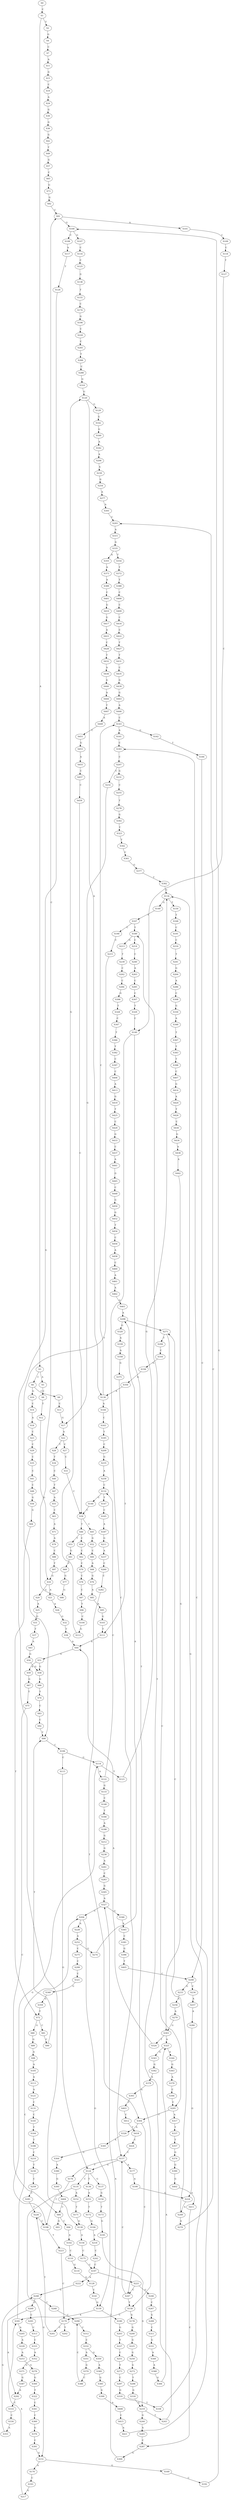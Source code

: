 strict digraph  {
	S0 -> S1 [ label = C ];
	S1 -> S2 [ label = T ];
	S1 -> S3 [ label = A ];
	S2 -> S4 [ label = G ];
	S3 -> S5 [ label = A ];
	S3 -> S6 [ label = C ];
	S4 -> S7 [ label = C ];
	S5 -> S8 [ label = C ];
	S6 -> S9 [ label = C ];
	S6 -> S10 [ label = G ];
	S7 -> S11 [ label = A ];
	S8 -> S12 [ label = T ];
	S9 -> S13 [ label = C ];
	S10 -> S14 [ label = C ];
	S11 -> S15 [ label = G ];
	S12 -> S16 [ label = G ];
	S13 -> S17 [ label = G ];
	S14 -> S18 [ label = A ];
	S15 -> S19 [ label = C ];
	S16 -> S20 [ label = G ];
	S16 -> S21 [ label = A ];
	S17 -> S22 [ label = A ];
	S18 -> S23 [ label = C ];
	S19 -> S24 [ label = A ];
	S20 -> S25 [ label = A ];
	S21 -> S26 [ label = A ];
	S22 -> S27 [ label = C ];
	S22 -> S28 [ label = T ];
	S23 -> S29 [ label = C ];
	S24 -> S30 [ label = G ];
	S25 -> S31 [ label = G ];
	S26 -> S32 [ label = G ];
	S27 -> S33 [ label = C ];
	S28 -> S34 [ label = T ];
	S29 -> S35 [ label = C ];
	S30 -> S36 [ label = G ];
	S31 -> S37 [ label = T ];
	S32 -> S38 [ label = T ];
	S33 -> S39 [ label = C ];
	S34 -> S40 [ label = C ];
	S35 -> S41 [ label = C ];
	S36 -> S42 [ label = G ];
	S37 -> S43 [ label = A ];
	S38 -> S44 [ label = A ];
	S39 -> S45 [ label = C ];
	S39 -> S46 [ label = T ];
	S40 -> S47 [ label = T ];
	S41 -> S48 [ label = C ];
	S42 -> S49 [ label = T ];
	S43 -> S50 [ label = G ];
	S44 -> S51 [ label = G ];
	S45 -> S52 [ label = G ];
	S46 -> S53 [ label = T ];
	S46 -> S54 [ label = C ];
	S47 -> S55 [ label = A ];
	S48 -> S56 [ label = G ];
	S49 -> S57 [ label = G ];
	S50 -> S58 [ label = G ];
	S51 -> S59 [ label = A ];
	S51 -> S58 [ label = G ];
	S52 -> S60 [ label = C ];
	S53 -> S61 [ label = G ];
	S54 -> S62 [ label = C ];
	S55 -> S63 [ label = C ];
	S56 -> S64 [ label = G ];
	S57 -> S65 [ label = C ];
	S58 -> S66 [ label = G ];
	S59 -> S67 [ label = G ];
	S60 -> S68 [ label = A ];
	S61 -> S69 [ label = C ];
	S62 -> S70 [ label = C ];
	S63 -> S71 [ label = A ];
	S64 -> S72 [ label = T ];
	S65 -> S73 [ label = G ];
	S66 -> S74 [ label = T ];
	S67 -> S75 [ label = T ];
	S68 -> S76 [ label = G ];
	S69 -> S77 [ label = G ];
	S70 -> S78 [ label = C ];
	S71 -> S79 [ label = A ];
	S72 -> S80 [ label = G ];
	S72 -> S81 [ label = C ];
	S73 -> S82 [ label = G ];
	S74 -> S83 [ label = C ];
	S75 -> S84 [ label = C ];
	S76 -> S85 [ label = A ];
	S77 -> S86 [ label = G ];
	S78 -> S87 [ label = C ];
	S79 -> S88 [ label = C ];
	S80 -> S89 [ label = G ];
	S81 -> S90 [ label = C ];
	S82 -> S91 [ label = C ];
	S83 -> S92 [ label = C ];
	S84 -> S93 [ label = G ];
	S84 -> S94 [ label = C ];
	S85 -> S95 [ label = A ];
	S86 -> S91 [ label = C ];
	S87 -> S96 [ label = T ];
	S88 -> S97 [ label = T ];
	S89 -> S98 [ label = A ];
	S90 -> S99 [ label = T ];
	S91 -> S100 [ label = G ];
	S91 -> S101 [ label = A ];
	S92 -> S99 [ label = T ];
	S94 -> S102 [ label = A ];
	S95 -> S103 [ label = G ];
	S96 -> S104 [ label = C ];
	S97 -> S16 [ label = G ];
	S98 -> S105 [ label = A ];
	S99 -> S106 [ label = C ];
	S100 -> S107 [ label = G ];
	S100 -> S108 [ label = C ];
	S101 -> S109 [ label = C ];
	S102 -> S110 [ label = C ];
	S103 -> S111 [ label = T ];
	S104 -> S112 [ label = G ];
	S105 -> S113 [ label = A ];
	S106 -> S114 [ label = G ];
	S106 -> S115 [ label = C ];
	S107 -> S116 [ label = C ];
	S108 -> S117 [ label = A ];
	S109 -> S118 [ label = C ];
	S110 -> S119 [ label = G ];
	S111 -> S44 [ label = A ];
	S112 -> S120 [ label = G ];
	S113 -> S121 [ label = A ];
	S114 -> S122 [ label = A ];
	S114 -> S123 [ label = T ];
	S115 -> S124 [ label = G ];
	S116 -> S125 [ label = C ];
	S117 -> S126 [ label = T ];
	S118 -> S127 [ label = T ];
	S119 -> S128 [ label = A ];
	S120 -> S129 [ label = G ];
	S120 -> S130 [ label = A ];
	S121 -> S131 [ label = C ];
	S122 -> S132 [ label = C ];
	S122 -> S133 [ label = G ];
	S123 -> S134 [ label = G ];
	S124 -> S135 [ label = C ];
	S124 -> S136 [ label = T ];
	S124 -> S137 [ label = G ];
	S125 -> S138 [ label = G ];
	S126 -> S139 [ label = G ];
	S127 -> S140 [ label = C ];
	S128 -> S141 [ label = C ];
	S129 -> S142 [ label = G ];
	S130 -> S143 [ label = C ];
	S130 -> S144 [ label = A ];
	S131 -> S145 [ label = C ];
	S132 -> S146 [ label = C ];
	S132 -> S147 [ label = T ];
	S133 -> S148 [ label = C ];
	S134 -> S149 [ label = G ];
	S134 -> S150 [ label = T ];
	S135 -> S151 [ label = G ];
	S135 -> S152 [ label = A ];
	S136 -> S153 [ label = A ];
	S137 -> S154 [ label = G ];
	S138 -> S155 [ label = T ];
	S139 -> S156 [ label = A ];
	S140 -> S157 [ label = C ];
	S140 -> S158 [ label = T ];
	S141 -> S159 [ label = G ];
	S142 -> S160 [ label = G ];
	S143 -> S161 [ label = A ];
	S143 -> S162 [ label = G ];
	S144 -> S163 [ label = C ];
	S145 -> S164 [ label = T ];
	S146 -> S39 [ label = C ];
	S147 -> S165 [ label = C ];
	S148 -> S166 [ label = T ];
	S149 -> S167 [ label = T ];
	S150 -> S168 [ label = T ];
	S151 -> S169 [ label = G ];
	S151 -> S170 [ label = A ];
	S152 -> S171 [ label = T ];
	S153 -> S172 [ label = T ];
	S154 -> S173 [ label = T ];
	S155 -> S174 [ label = C ];
	S156 -> S175 [ label = C ];
	S157 -> S124 [ label = G ];
	S157 -> S176 [ label = T ];
	S157 -> S177 [ label = A ];
	S158 -> S178 [ label = G ];
	S158 -> S179 [ label = C ];
	S159 -> S180 [ label = T ];
	S159 -> S181 [ label = A ];
	S160 -> S182 [ label = A ];
	S161 -> S183 [ label = C ];
	S162 -> S184 [ label = T ];
	S163 -> S185 [ label = T ];
	S164 -> S186 [ label = T ];
	S165 -> S187 [ label = A ];
	S166 -> S188 [ label = A ];
	S167 -> S189 [ label = T ];
	S167 -> S190 [ label = C ];
	S168 -> S191 [ label = C ];
	S169 -> S192 [ label = C ];
	S170 -> S193 [ label = C ];
	S171 -> S139 [ label = G ];
	S172 -> S194 [ label = G ];
	S173 -> S195 [ label = G ];
	S174 -> S196 [ label = G ];
	S175 -> S197 [ label = C ];
	S176 -> S198 [ label = C ];
	S177 -> S199 [ label = A ];
	S178 -> S200 [ label = G ];
	S179 -> S201 [ label = C ];
	S179 -> S202 [ label = T ];
	S180 -> S203 [ label = G ];
	S181 -> S204 [ label = C ];
	S181 -> S205 [ label = A ];
	S182 -> S206 [ label = A ];
	S183 -> S207 [ label = C ];
	S184 -> S208 [ label = C ];
	S185 -> S209 [ label = C ];
	S186 -> S210 [ label = C ];
	S187 -> S211 [ label = G ];
	S188 -> S212 [ label = G ];
	S189 -> S213 [ label = G ];
	S189 -> S214 [ label = C ];
	S190 -> S215 [ label = C ];
	S191 -> S216 [ label = C ];
	S192 -> S100 [ label = G ];
	S193 -> S217 [ label = G ];
	S194 -> S218 [ label = A ];
	S195 -> S219 [ label = G ];
	S196 -> S220 [ label = C ];
	S197 -> S221 [ label = T ];
	S197 -> S222 [ label = A ];
	S198 -> S114 [ label = G ];
	S198 -> S223 [ label = T ];
	S199 -> S224 [ label = G ];
	S200 -> S225 [ label = G ];
	S201 -> S226 [ label = T ];
	S203 -> S227 [ label = T ];
	S204 -> S159 [ label = G ];
	S204 -> S228 [ label = A ];
	S205 -> S229 [ label = A ];
	S206 -> S230 [ label = A ];
	S207 -> S231 [ label = G ];
	S207 -> S232 [ label = C ];
	S208 -> S233 [ label = G ];
	S208 -> S234 [ label = C ];
	S209 -> S235 [ label = G ];
	S210 -> S236 [ label = T ];
	S211 -> S237 [ label = A ];
	S212 -> S238 [ label = G ];
	S213 -> S239 [ label = T ];
	S214 -> S240 [ label = C ];
	S215 -> S99 [ label = T ];
	S216 -> S241 [ label = T ];
	S217 -> S181 [ label = A ];
	S218 -> S242 [ label = C ];
	S219 -> S243 [ label = T ];
	S219 -> S244 [ label = G ];
	S220 -> S245 [ label = C ];
	S221 -> S246 [ label = G ];
	S221 -> S247 [ label = C ];
	S222 -> S248 [ label = G ];
	S223 -> S179 [ label = C ];
	S224 -> S249 [ label = A ];
	S225 -> S250 [ label = G ];
	S226 -> S198 [ label = C ];
	S227 -> S251 [ label = C ];
	S228 -> S252 [ label = A ];
	S229 -> S253 [ label = A ];
	S230 -> S254 [ label = G ];
	S231 -> S255 [ label = C ];
	S232 -> S17 [ label = G ];
	S233 -> S256 [ label = A ];
	S234 -> S257 [ label = A ];
	S235 -> S258 [ label = A ];
	S236 -> S259 [ label = C ];
	S237 -> S260 [ label = C ];
	S238 -> S261 [ label = A ];
	S239 -> S262 [ label = C ];
	S240 -> S263 [ label = A ];
	S241 -> S264 [ label = G ];
	S242 -> S197 [ label = C ];
	S243 -> S189 [ label = T ];
	S244 -> S265 [ label = A ];
	S245 -> S266 [ label = T ];
	S246 -> S267 [ label = C ];
	S247 -> S157 [ label = C ];
	S247 -> S158 [ label = T ];
	S248 -> S268 [ label = C ];
	S248 -> S269 [ label = G ];
	S249 -> S270 [ label = A ];
	S249 -> S271 [ label = C ];
	S250 -> S272 [ label = G ];
	S251 -> S273 [ label = T ];
	S252 -> S274 [ label = G ];
	S252 -> S275 [ label = C ];
	S253 -> S276 [ label = G ];
	S254 -> S277 [ label = A ];
	S255 -> S278 [ label = T ];
	S256 -> S279 [ label = A ];
	S257 -> S280 [ label = A ];
	S258 -> S132 [ label = C ];
	S259 -> S281 [ label = C ];
	S260 -> S282 [ label = C ];
	S261 -> S283 [ label = C ];
	S262 -> S284 [ label = C ];
	S263 -> S285 [ label = C ];
	S264 -> S286 [ label = A ];
	S265 -> S287 [ label = C ];
	S266 -> S288 [ label = C ];
	S267 -> S289 [ label = G ];
	S268 -> S290 [ label = C ];
	S269 -> S291 [ label = C ];
	S269 -> S292 [ label = A ];
	S270 -> S293 [ label = C ];
	S271 -> S294 [ label = T ];
	S271 -> S295 [ label = C ];
	S272 -> S296 [ label = T ];
	S273 -> S297 [ label = C ];
	S274 -> S298 [ label = A ];
	S275 -> S299 [ label = C ];
	S276 -> S300 [ label = G ];
	S277 -> S301 [ label = A ];
	S278 -> S302 [ label = G ];
	S279 -> S303 [ label = G ];
	S280 -> S224 [ label = G ];
	S281 -> S226 [ label = T ];
	S282 -> S304 [ label = T ];
	S283 -> S305 [ label = G ];
	S284 -> S306 [ label = G ];
	S285 -> S307 [ label = C ];
	S286 -> S308 [ label = C ];
	S287 -> S309 [ label = G ];
	S288 -> S310 [ label = G ];
	S289 -> S311 [ label = C ];
	S290 -> S312 [ label = C ];
	S291 -> S313 [ label = C ];
	S292 -> S314 [ label = C ];
	S293 -> S315 [ label = A ];
	S294 -> S316 [ label = C ];
	S295 -> S317 [ label = A ];
	S295 -> S304 [ label = T ];
	S296 -> S318 [ label = G ];
	S297 -> S319 [ label = G ];
	S298 -> S320 [ label = G ];
	S298 -> S271 [ label = C ];
	S299 -> S321 [ label = C ];
	S300 -> S322 [ label = T ];
	S301 -> S293 [ label = C ];
	S302 -> S323 [ label = C ];
	S303 -> S324 [ label = T ];
	S303 -> S325 [ label = A ];
	S304 -> S247 [ label = C ];
	S304 -> S326 [ label = A ];
	S305 -> S327 [ label = A ];
	S306 -> S328 [ label = T ];
	S307 -> S329 [ label = T ];
	S308 -> S330 [ label = G ];
	S309 -> S327 [ label = A ];
	S310 -> S120 [ label = G ];
	S311 -> S331 [ label = G ];
	S312 -> S332 [ label = C ];
	S313 -> S333 [ label = C ];
	S314 -> S334 [ label = C ];
	S315 -> S335 [ label = G ];
	S316 -> S336 [ label = G ];
	S317 -> S337 [ label = T ];
	S318 -> S219 [ label = G ];
	S319 -> S338 [ label = T ];
	S320 -> S339 [ label = A ];
	S321 -> S340 [ label = G ];
	S322 -> S341 [ label = C ];
	S323 -> S342 [ label = T ];
	S324 -> S44 [ label = A ];
	S325 -> S343 [ label = G ];
	S325 -> S344 [ label = A ];
	S326 -> S345 [ label = A ];
	S327 -> S204 [ label = C ];
	S327 -> S346 [ label = G ];
	S328 -> S347 [ label = C ];
	S329 -> S140 [ label = C ];
	S330 -> S348 [ label = A ];
	S331 -> S349 [ label = A ];
	S332 -> S350 [ label = G ];
	S332 -> S351 [ label = A ];
	S333 -> S352 [ label = A ];
	S334 -> S353 [ label = A ];
	S335 -> S354 [ label = T ];
	S335 -> S355 [ label = A ];
	S336 -> S356 [ label = G ];
	S337 -> S357 [ label = T ];
	S338 -> S134 [ label = G ];
	S339 -> S358 [ label = A ];
	S340 -> S359 [ label = G ];
	S341 -> S360 [ label = C ];
	S342 -> S361 [ label = C ];
	S343 -> S362 [ label = G ];
	S344 -> S363 [ label = G ];
	S345 -> S364 [ label = G ];
	S346 -> S365 [ label = A ];
	S347 -> S366 [ label = T ];
	S348 -> S367 [ label = T ];
	S349 -> S368 [ label = A ];
	S350 -> S369 [ label = A ];
	S351 -> S370 [ label = G ];
	S352 -> S371 [ label = G ];
	S353 -> S248 [ label = G ];
	S354 -> S372 [ label = T ];
	S355 -> S373 [ label = A ];
	S356 -> S130 [ label = A ];
	S357 -> S374 [ label = G ];
	S358 -> S375 [ label = G ];
	S359 -> S72 [ label = T ];
	S360 -> S376 [ label = G ];
	S361 -> S377 [ label = G ];
	S362 -> S378 [ label = A ];
	S363 -> S379 [ label = A ];
	S364 -> S380 [ label = A ];
	S365 -> S381 [ label = C ];
	S366 -> S382 [ label = T ];
	S367 -> S383 [ label = T ];
	S368 -> S384 [ label = G ];
	S369 -> S385 [ label = G ];
	S370 -> S386 [ label = C ];
	S371 -> S387 [ label = G ];
	S372 -> S388 [ label = T ];
	S373 -> S389 [ label = A ];
	S374 -> S390 [ label = G ];
	S375 -> S111 [ label = T ];
	S376 -> S391 [ label = C ];
	S377 -> S392 [ label = T ];
	S378 -> S393 [ label = A ];
	S379 -> S394 [ label = C ];
	S380 -> S395 [ label = G ];
	S381 -> S396 [ label = G ];
	S382 -> S397 [ label = C ];
	S383 -> S398 [ label = T ];
	S384 -> S325 [ label = A ];
	S385 -> S399 [ label = G ];
	S386 -> S290 [ label = C ];
	S387 -> S292 [ label = A ];
	S388 -> S400 [ label = C ];
	S389 -> S401 [ label = C ];
	S390 -> S402 [ label = G ];
	S391 -> S151 [ label = G ];
	S392 -> S134 [ label = G ];
	S393 -> S403 [ label = C ];
	S394 -> S295 [ label = C ];
	S395 -> S404 [ label = T ];
	S396 -> S405 [ label = T ];
	S397 -> S406 [ label = C ];
	S398 -> S407 [ label = C ];
	S399 -> S408 [ label = A ];
	S400 -> S409 [ label = C ];
	S401 -> S410 [ label = G ];
	S402 -> S411 [ label = A ];
	S403 -> S412 [ label = C ];
	S404 -> S84 [ label = C ];
	S405 -> S208 [ label = C ];
	S406 -> S413 [ label = A ];
	S407 -> S414 [ label = G ];
	S408 -> S415 [ label = C ];
	S409 -> S416 [ label = C ];
	S410 -> S417 [ label = G ];
	S411 -> S287 [ label = C ];
	S412 -> S418 [ label = T ];
	S413 -> S419 [ label = G ];
	S414 -> S420 [ label = A ];
	S415 -> S421 [ label = A ];
	S416 -> S422 [ label = C ];
	S417 -> S423 [ label = A ];
	S418 -> S424 [ label = C ];
	S419 -> S425 [ label = T ];
	S420 -> S426 [ label = T ];
	S421 -> S183 [ label = C ];
	S422 -> S427 [ label = T ];
	S423 -> S428 [ label = C ];
	S424 -> S157 [ label = C ];
	S425 -> S429 [ label = C ];
	S426 -> S430 [ label = C ];
	S427 -> S431 [ label = T ];
	S428 -> S432 [ label = T ];
	S429 -> S433 [ label = G ];
	S430 -> S434 [ label = G ];
	S431 -> S435 [ label = C ];
	S432 -> S436 [ label = A ];
	S433 -> S437 [ label = C ];
	S434 -> S438 [ label = A ];
	S435 -> S439 [ label = G ];
	S436 -> S440 [ label = G ];
	S437 -> S441 [ label = A ];
	S438 -> S442 [ label = A ];
	S439 -> S443 [ label = G ];
	S440 -> S444 [ label = A ];
	S441 -> S445 [ label = G ];
	S442 -> S303 [ label = G ];
	S443 -> S446 [ label = A ];
	S444 -> S447 [ label = T ];
	S445 -> S448 [ label = C ];
	S446 -> S143 [ label = C ];
	S447 -> S449 [ label = A ];
	S448 -> S450 [ label = G ];
	S449 -> S451 [ label = C ];
	S450 -> S452 [ label = G ];
	S451 -> S453 [ label = G ];
	S452 -> S454 [ label = T ];
	S453 -> S455 [ label = A ];
	S454 -> S456 [ label = C ];
	S455 -> S457 [ label = C ];
	S456 -> S458 [ label = A ];
	S457 -> S459 [ label = C ];
	S458 -> S460 [ label = C ];
	S459 -> S39 [ label = C ];
	S460 -> S461 [ label = A ];
	S461 -> S462 [ label = A ];
	S462 -> S463 [ label = G ];
	S463 -> S298 [ label = A ];
}
